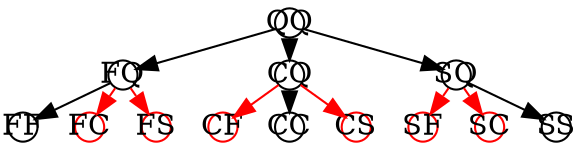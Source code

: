 digraph G {

   graph [ranksep=0.15]; #mindist=0.5, nodesep=0.15, 
   
   d2toptions = "--figpreamble='\scriptsize'";
   
   node [fixedsize=true, shape=circle, width=0.2];

   QQ -> FQ;
   QQ -> CQ;
   QQ -> SQ;
   
   FQ -> FF;
   FQ -> FC [color=red];
   FQ -> FS [color=red];
   FC [color=red];
   FS [color=red];
   
   CQ -> CF [color=red];
   CQ -> CC;
   CQ -> CS [color=red];
   CF [color=red];
   CS [color=red];
   
   SQ -> SF [color=red];
   SQ -> SC [color=red];
   SQ -> SS;
   SF [color=red];
   SC [color=red];
}

